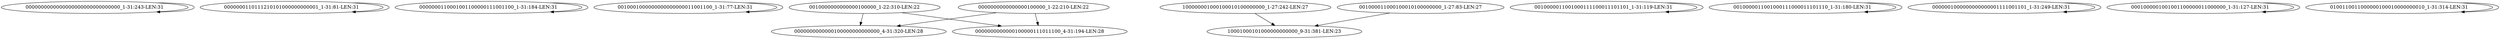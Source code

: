 digraph G {
    "0000000000000000000000000000000_1-31:243-LEN:31" -> "0000000000000000000000000000000_1-31:243-LEN:31";
    "0000000110111210101000000000001_1-31:81-LEN:31" -> "0000000110111210101000000000001_1-31:81-LEN:31";
    "0000000110001001100000111001100_1-31:184-LEN:31" -> "0000000110001001100000111001100_1-31:184-LEN:31";
    "0010001000000000000000011001100_1-31:77-LEN:31" -> "0010001000000000000000011001100_1-31:77-LEN:31";
    "0010000000000000100000_1-22:310-LEN:22" -> "0000000000000100000000000000_4-31:320-LEN:28";
    "0010000000000000100000_1-22:310-LEN:22" -> "0000000000000100000111011100_4-31:194-LEN:28";
    "100000001000100010100000000_1-27:242-LEN:27" -> "10001000101000000000000_9-31:381-LEN:23";
    "0000000000000000100000_1-22:210-LEN:22" -> "0000000000000100000000000000_4-31:320-LEN:28";
    "0000000000000000100000_1-22:210-LEN:22" -> "0000000000000100000111011100_4-31:194-LEN:28";
    "0010000011001000111100011101101_1-31:119-LEN:31" -> "0010000011001000111100011101101_1-31:119-LEN:31";
    "001000011000100010100000000_1-27:83-LEN:27" -> "10001000101000000000000_9-31:381-LEN:23";
    "0010000011001000111000011101110_1-31:180-LEN:31" -> "0010000011001000111000011101110_1-31:180-LEN:31";
    "0000001000000000000001111001101_1-31:249-LEN:31" -> "0000001000000000000001111001101_1-31:249-LEN:31";
    "0001000001001001100000011000000_1-31:127-LEN:31" -> "0001000001001001100000011000000_1-31:127-LEN:31";
    "0100110011000000100010000000010_1-31:314-LEN:31" -> "0100110011000000100010000000010_1-31:314-LEN:31";
}
